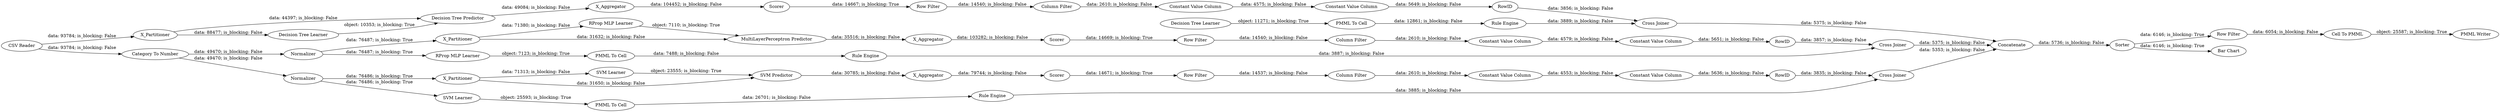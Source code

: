 digraph {
	"-2411994860699803822_31" [label="RProp MLP Learner"]
	"6036199321899810743_35" [label="RProp MLP Learner"]
	"-4476817553699982878_28" [label="PMML To Cell"]
	"4187652758808820747_2" [label=X_Partitioner]
	"6058367519107380415_294" [label="Column Filter"]
	"7053790160573700063_293" [label=RowID]
	"6036199321899810743_22" [label="PMML To Cell"]
	"-2411994860699803822_7" [label=X_Aggregator]
	"3076395563009115347_31" [label="SVM Learner"]
	"-3784206651077642856_9" [label="Row Filter"]
	"-6506765388730188773_53" [label="Row Filter"]
	"-2411994860699803822_40" [label=Scorer]
	"3076395563009115347_7" [label=X_Aggregator]
	"7053790160573700063_290" [label="Constant Value Column"]
	"6058367519107380415_293" [label=RowID]
	"3076395563009115347_2" [label=X_Partitioner]
	"-2411994860699803822_2" [label=X_Partitioner]
	"4187652758808820747_38" [label="Cross Joiner"]
	"-2411994860699803822_38" [label="Cross Joiner"]
	"3497715466045373419_33" [label="SVM Learner"]
	"-3784206651077642856_290" [label="Constant Value Column"]
	"7053790160573700063_9" [label="Row Filter"]
	"-6506765388730188773_59" [label="Bar Chart"]
	"-2411994860699803822_39" [label=Normalizer]
	"3497715466045373419_35" [label="Rule Engine"]
	"3076395563009115347_40" [label=Normalizer]
	"6058367519107380415_9" [label="Row Filter"]
	"3076395563009115347_41" [label=Scorer]
	"-2411994860699803822_32" [label="MultiLayerPerceptron Predictor"]
	"-3784206651077642856_293" [label=RowID]
	"6036199321899810743_34" [label="Rule Engine"]
	"6058367519107380415_290" [label="Constant Value Column"]
	"4187652758808820747_31" [label="Decision Tree Learner"]
	"-4476817553699982878_33" [label="Decision Tree Learner"]
	"-6506765388730188773_60" [label=Concatenate]
	"7053790160573700063_292" [label="Constant Value Column"]
	"-3784206651077642856_294" [label="Column Filter"]
	"6058367519107380415_292" [label="Constant Value Column"]
	"4187652758808820747_7" [label=X_Aggregator]
	"4187652758808820747_39" [label=Scorer]
	"-4476817553699982878_34" [label="Rule Engine"]
	"-3784206651077642856_292" [label="Constant Value Column"]
	"3076395563009115347_32" [label="SVM Predictor"]
	"3076395563009115347_39" [label="Cross Joiner"]
	"-6506765388730188773_52" [label=Sorter]
	"-6506765388730188773_61" [label="PMML Writer"]
	"-6506765388730188773_63" [label="Category To Number"]
	"4187652758808820747_32" [label="Decision Tree Predictor"]
	"-6506765388730188773_54" [label="Cell To PMML"]
	"7053790160573700063_294" [label="Column Filter"]
	"3497715466045373419_34" [label="PMML To Cell"]
	"-6506765388730188773_62" [label="CSV Reader"]
	"-3784206651077642856_9" -> "-3784206651077642856_294" [label="data: 14540; is_blocking: False"]
	"3076395563009115347_2" -> "3076395563009115347_31" [label="data: 71313; is_blocking: False"]
	"-2411994860699803822_2" -> "-2411994860699803822_32" [label="data: 31632; is_blocking: False"]
	"6036199321899810743_35" -> "6036199321899810743_22" [label="object: 7123; is_blocking: True"]
	"6036199321899810743_34" -> "-2411994860699803822_38" [label="data: 3887; is_blocking: False"]
	"6058367519107380415_290" -> "6058367519107380415_292" [label="data: 4575; is_blocking: False"]
	"-3784206651077642856_294" -> "-3784206651077642856_290" [label="data: 2610; is_blocking: False"]
	"3076395563009115347_31" -> "3076395563009115347_32" [label="object: 23555; is_blocking: True"]
	"-2411994860699803822_38" -> "-6506765388730188773_60" [label="data: 5375; is_blocking: False"]
	"-2411994860699803822_39" -> "6036199321899810743_35" [label="data: 76487; is_blocking: True"]
	"7053790160573700063_293" -> "3076395563009115347_39" [label="data: 3835; is_blocking: False"]
	"-6506765388730188773_62" -> "-6506765388730188773_63" [label="data: 93784; is_blocking: False"]
	"3497715466045373419_33" -> "3497715466045373419_34" [label="object: 25593; is_blocking: True"]
	"3497715466045373419_34" -> "3497715466045373419_35" [label="data: 26701; is_blocking: False"]
	"7053790160573700063_294" -> "7053790160573700063_290" [label="data: 2610; is_blocking: False"]
	"6058367519107380415_292" -> "6058367519107380415_293" [label="data: 5649; is_blocking: False"]
	"6058367519107380415_9" -> "6058367519107380415_294" [label="data: 14540; is_blocking: False"]
	"4187652758808820747_2" -> "4187652758808820747_32" [label="data: 44397; is_blocking: False"]
	"6036199321899810743_22" -> "6036199321899810743_34" [label="data: 7488; is_blocking: False"]
	"-2411994860699803822_2" -> "-2411994860699803822_31" [label="data: 71380; is_blocking: False"]
	"-2411994860699803822_31" -> "-2411994860699803822_32" [label="object: 7110; is_blocking: True"]
	"-2411994860699803822_40" -> "-3784206651077642856_9" [label="data: 14669; is_blocking: True"]
	"7053790160573700063_9" -> "7053790160573700063_294" [label="data: 14537; is_blocking: False"]
	"3076395563009115347_32" -> "3076395563009115347_7" [label="data: 30785; is_blocking: False"]
	"-6506765388730188773_63" -> "3076395563009115347_40" [label="data: 49470; is_blocking: False"]
	"-6506765388730188773_52" -> "-6506765388730188773_59" [label="data: 6146; is_blocking: True"]
	"-2411994860699803822_39" -> "-2411994860699803822_2" [label="data: 76487; is_blocking: True"]
	"6058367519107380415_294" -> "6058367519107380415_290" [label="data: 2610; is_blocking: False"]
	"3076395563009115347_40" -> "3076395563009115347_2" [label="data: 76486; is_blocking: True"]
	"-6506765388730188773_54" -> "-6506765388730188773_61" [label="object: 25587; is_blocking: True"]
	"-4476817553699982878_33" -> "-4476817553699982878_28" [label="object: 11271; is_blocking: True"]
	"-6506765388730188773_52" -> "-6506765388730188773_53" [label="data: 6146; is_blocking: True"]
	"-6506765388730188773_60" -> "-6506765388730188773_52" [label="data: 5736; is_blocking: False"]
	"7053790160573700063_290" -> "7053790160573700063_292" [label="data: 4553; is_blocking: False"]
	"6058367519107380415_293" -> "4187652758808820747_38" [label="data: 3856; is_blocking: False"]
	"4187652758808820747_31" -> "4187652758808820747_32" [label="object: 10353; is_blocking: True"]
	"4187652758808820747_7" -> "4187652758808820747_39" [label="data: 104452; is_blocking: False"]
	"-3784206651077642856_293" -> "-2411994860699803822_38" [label="data: 3857; is_blocking: False"]
	"4187652758808820747_32" -> "4187652758808820747_7" [label="data: 49084; is_blocking: False"]
	"3497715466045373419_35" -> "3076395563009115347_39" [label="data: 3885; is_blocking: False"]
	"3076395563009115347_41" -> "7053790160573700063_9" [label="data: 14671; is_blocking: True"]
	"-4476817553699982878_28" -> "-4476817553699982878_34" [label="data: 12861; is_blocking: False"]
	"-3784206651077642856_290" -> "-3784206651077642856_292" [label="data: 4579; is_blocking: False"]
	"3076395563009115347_2" -> "3076395563009115347_32" [label="data: 31650; is_blocking: False"]
	"4187652758808820747_38" -> "-6506765388730188773_60" [label="data: 5375; is_blocking: False"]
	"-2411994860699803822_32" -> "-2411994860699803822_7" [label="data: 35516; is_blocking: False"]
	"4187652758808820747_2" -> "4187652758808820747_31" [label="data: 88477; is_blocking: False"]
	"-6506765388730188773_62" -> "4187652758808820747_2" [label="data: 93784; is_blocking: False"]
	"4187652758808820747_39" -> "6058367519107380415_9" [label="data: 14667; is_blocking: True"]
	"-2411994860699803822_7" -> "-2411994860699803822_40" [label="data: 103282; is_blocking: False"]
	"-6506765388730188773_63" -> "-2411994860699803822_39" [label="data: 49470; is_blocking: False"]
	"3076395563009115347_7" -> "3076395563009115347_41" [label="data: 79744; is_blocking: False"]
	"-4476817553699982878_34" -> "4187652758808820747_38" [label="data: 3889; is_blocking: False"]
	"3076395563009115347_40" -> "3497715466045373419_33" [label="data: 76486; is_blocking: True"]
	"7053790160573700063_292" -> "7053790160573700063_293" [label="data: 5636; is_blocking: False"]
	"-6506765388730188773_53" -> "-6506765388730188773_54" [label="data: 6054; is_blocking: False"]
	"-3784206651077642856_292" -> "-3784206651077642856_293" [label="data: 5651; is_blocking: False"]
	"3076395563009115347_39" -> "-6506765388730188773_60" [label="data: 5353; is_blocking: False"]
	rankdir=LR
}
